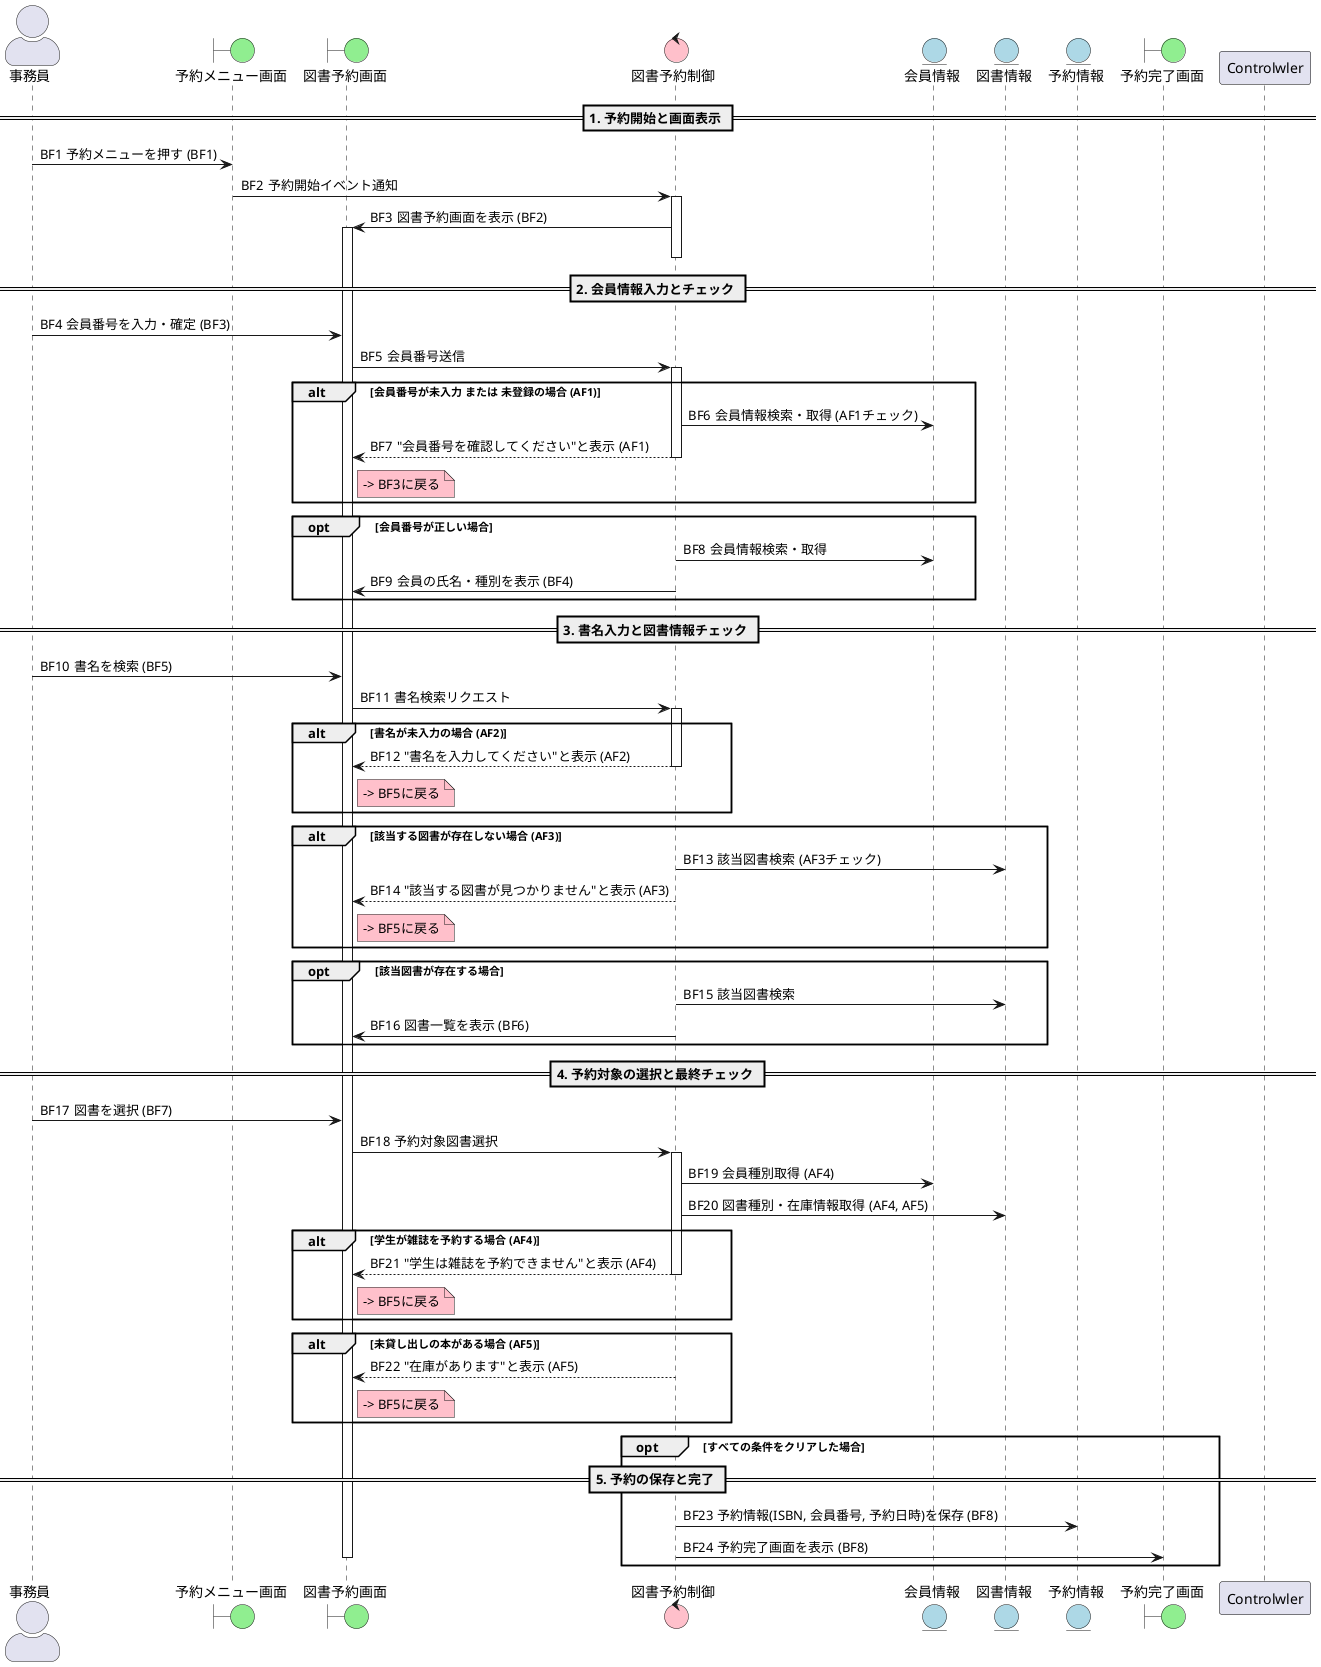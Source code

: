 @startuml
' === スタイルと色の設定 ===
skinparam actorStyle awesome
skinparam {
    Participant {
        BorderColor black
        FontColor black
    }
    Boundary {
        BackgroundColor #90EE90
    }
    Control {
        BackgroundColor #FFC0CB
    }
    Entity {
        BackgroundColor #ADD8E6
    }
}

' === 参加者（ライフライン）の宣言 ===
actor "事務員" as Actor
boundary "予約メニュー画面" as MenuScreen
boundary "図書予約画面" as ReserveScreen
control "図書予約制御" as Controller
entity "会員情報" as MemberDB
entity "図書情報" as BookDB
entity "予約情報" as ReserveDB
boundary "予約完了画面" as CompleteScreen

autonumber "BF#.##"

== 1. 予約開始と画面表示 ==

Actor -> MenuScreen : 予約メニューを押す (BF1)
MenuScreen -> Controller : 予約開始イベント通知
activate Controller

Controller -> ReserveScreen : 図書予約画面を表示 (BF2)
activate ReserveScreen
deactivate Controller


== 2. 会員情報入力とチェック ==
Actor -> ReserveScreen : 会員番号を入力・確定 (BF3)
ReserveScreen -> Controller : 会員番号送信
activate Controller

' --- 代替フロー AF1 のチェック ---
alt 会員番号が未入力 または 未登録の場合 (AF1)
    Controller -> MemberDB : 会員情報検索・取得 (AF1チェック)
    Controller --> ReserveScreen : "会員番号を確認してください"と表示 (AF1)
    Note right of ReserveScreen #FFC0CB : -> BF3に戻る
    deactivate Controller
end

' AF1が正常終了した場合の処理 (BF4)
opt 会員番号が正しい場合
    Controller -> MemberDB : 会員情報検索・取得
    Controller -> ReserveScreen : 会員の氏名・種別を表示 (BF4)
    deactivate Controller
end


== 3. 書名入力と図書情報チェック ==
Actor -> ReserveScreen : 書名を検索 (BF5)
ReserveScreen -> Controller : 書名検索リクエスト
activate Controller

' --- 代替フロー AF2 のチェック ---
alt 書名が未入力の場合 (AF2)
    Controller --> ReserveScreen : "書名を入力してください"と表示 (AF2)
    Note right of ReserveScreen #FFC0CB : -> BF5に戻る
    deactivate Controller
end

' --- 代替フロー AF3 のチェック ---
alt 該当する図書が存在しない場合 (AF3)
    Controller -> BookDB : 該当図書検索 (AF3チェック)
    Controller --> ReserveScreen : "該当する図書が見つかりません"と表示 (AF3)
    Note right of ReserveScreen #FFC0CB : -> BF5に戻る
    deactivate Controller
end

' AF2/AF3が正常終了した場合の処理 (BF6)
opt 該当図書が存在する場合
    Controller -> BookDB : 該当図書検索
    Controller -> ReserveScreen : 図書一覧を表示 (BF6)
    deactivate Controller
end


== 4. 予約対象の選択と最終チェック ==
Actor -> ReserveScreen : 図書を選択 (BF7)
ReserveScreen -> Controller : 予約対象図書選択
activate Controller

' --- 代替フロー AF4, AF5 のチェック準備 ---
Controller -> MemberDB : 会員種別取得 (AF4)
Controller -> BookDB : 図書種別・在庫情報取得 (AF4, AF5)

' --- 代替フロー AF4 のチェック ---
alt 学生が雑誌を予約する場合 (AF4)
    Controller --> ReserveScreen : "学生は雑誌を予約できません"と表示 (AF4)
    Note right of ReserveScreen #FFC0CB : -> BF5に戻る
    deactivate Controller
end

' --- 代替フロー AF5 のチェック ---
alt 未貸し出しの本がある場合 (AF5)
    Controller --> ReserveScreen : "在庫があります"と表示 (AF5)
    Note right of ReserveScreen #FFC0CB : -> BF5に戻る
    deactivate Controlwler
end

' AF4/AF5が正常終了した場合の処理 (BF8)
opt すべての条件をクリアした場合
    == 5. 予約の保存と完了 ==
    Controller -> ReserveDB : 予約情報(ISBN, 会員番号, 予約日時)を保存 (BF8)
    Controller -> CompleteScreen : 予約完了画面を表示 (BF8)
    deactivate Controller
    deactivate ReserveScreen
end
@enduml